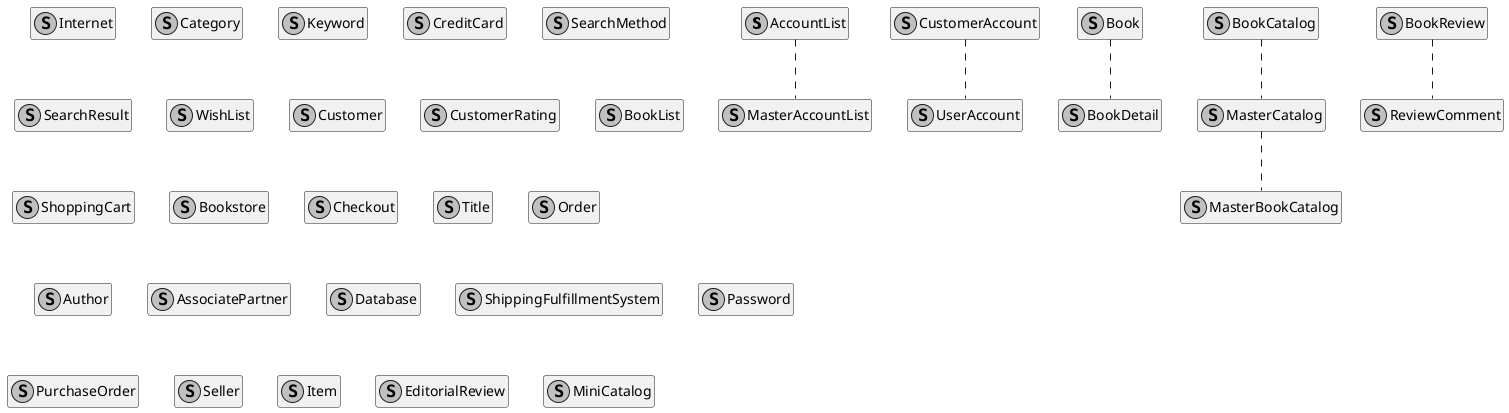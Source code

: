 @startuml

class AccountList <<S, silver>>
class Internet <<S, silver>>
class Category <<S, silver>>
class Keyword <<S, silver>>
class CreditCard <<S, silver>>
class SearchMethod <<S, silver>>
class SearchResult <<S, silver>>
class WishList <<S, silver>>
class Customer <<S, silver>>
class CustomerAccount <<S, silver>>
class CustomerRating <<S, silver>>
class Book <<S, silver>>
class BookList <<S, silver>>
class BookCatalog <<S, silver>>
class BookDetail <<S, silver>>
class BookReview <<S, silver>>
class ShoppingCart <<S, silver>>
class Bookstore <<S, silver>>
class Checkout <<S, silver>>
class Title <<S, silver>>
class Order <<S, silver>>
class Author <<S, silver>>
class AssociatePartner <<S, silver>>
class Database <<S, silver>>
class ShippingFulfillmentSystem <<S, silver>>
class Password <<S, silver>>
class PurchaseOrder <<S, silver>>
class Seller <<S, silver>>
class Item <<S, silver>>
class EditorialReview <<S, silver>>
class MasterCatalog <<S, silver>>
class MiniCatalog <<S, silver>>
class MasterAccountList <<S, silver>>
class UserAccount <<S, silver>>
class MasterBookCatalog <<S, silver>>
class ReviewComment <<S, silver>>

hide members

' 重複した単語の洗い出し
CustomerAccount .. UserAccount
AccountList .. MasterAccountList
BookReview .. ReviewComment
BookCatalog .. MasterCatalog
MasterCatalog .. MasterBookCatalog
Book .. BookDetail

/'
    「書籍一覧」は異なるタイプの一覧を包括的に表すための単語だと思われる

    BookList .. BookCatalog
'/

/'
    「品目」という単語は曖昧でぼんやりしているが、ショッピングカートに入れるモノを表している
    購入日時など本には直接的に関係のない属性が付与される可能性がある

    Book .. Item
'/

@enduml